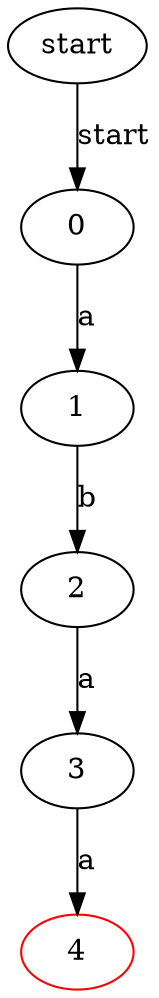 // NFAtoDFA
digraph {
	start [label=start]
	0 [label=0]
	0 -> 1 [label=a]
	1 [label=1]
	1 -> 2 [label=b]
	2 [label=2]
	2 -> 3 [label=a]
	3 [label=3]
	3 -> 4 [label=a]
	4 [label=4 color=red]
	start -> 0 [label=start]
}
